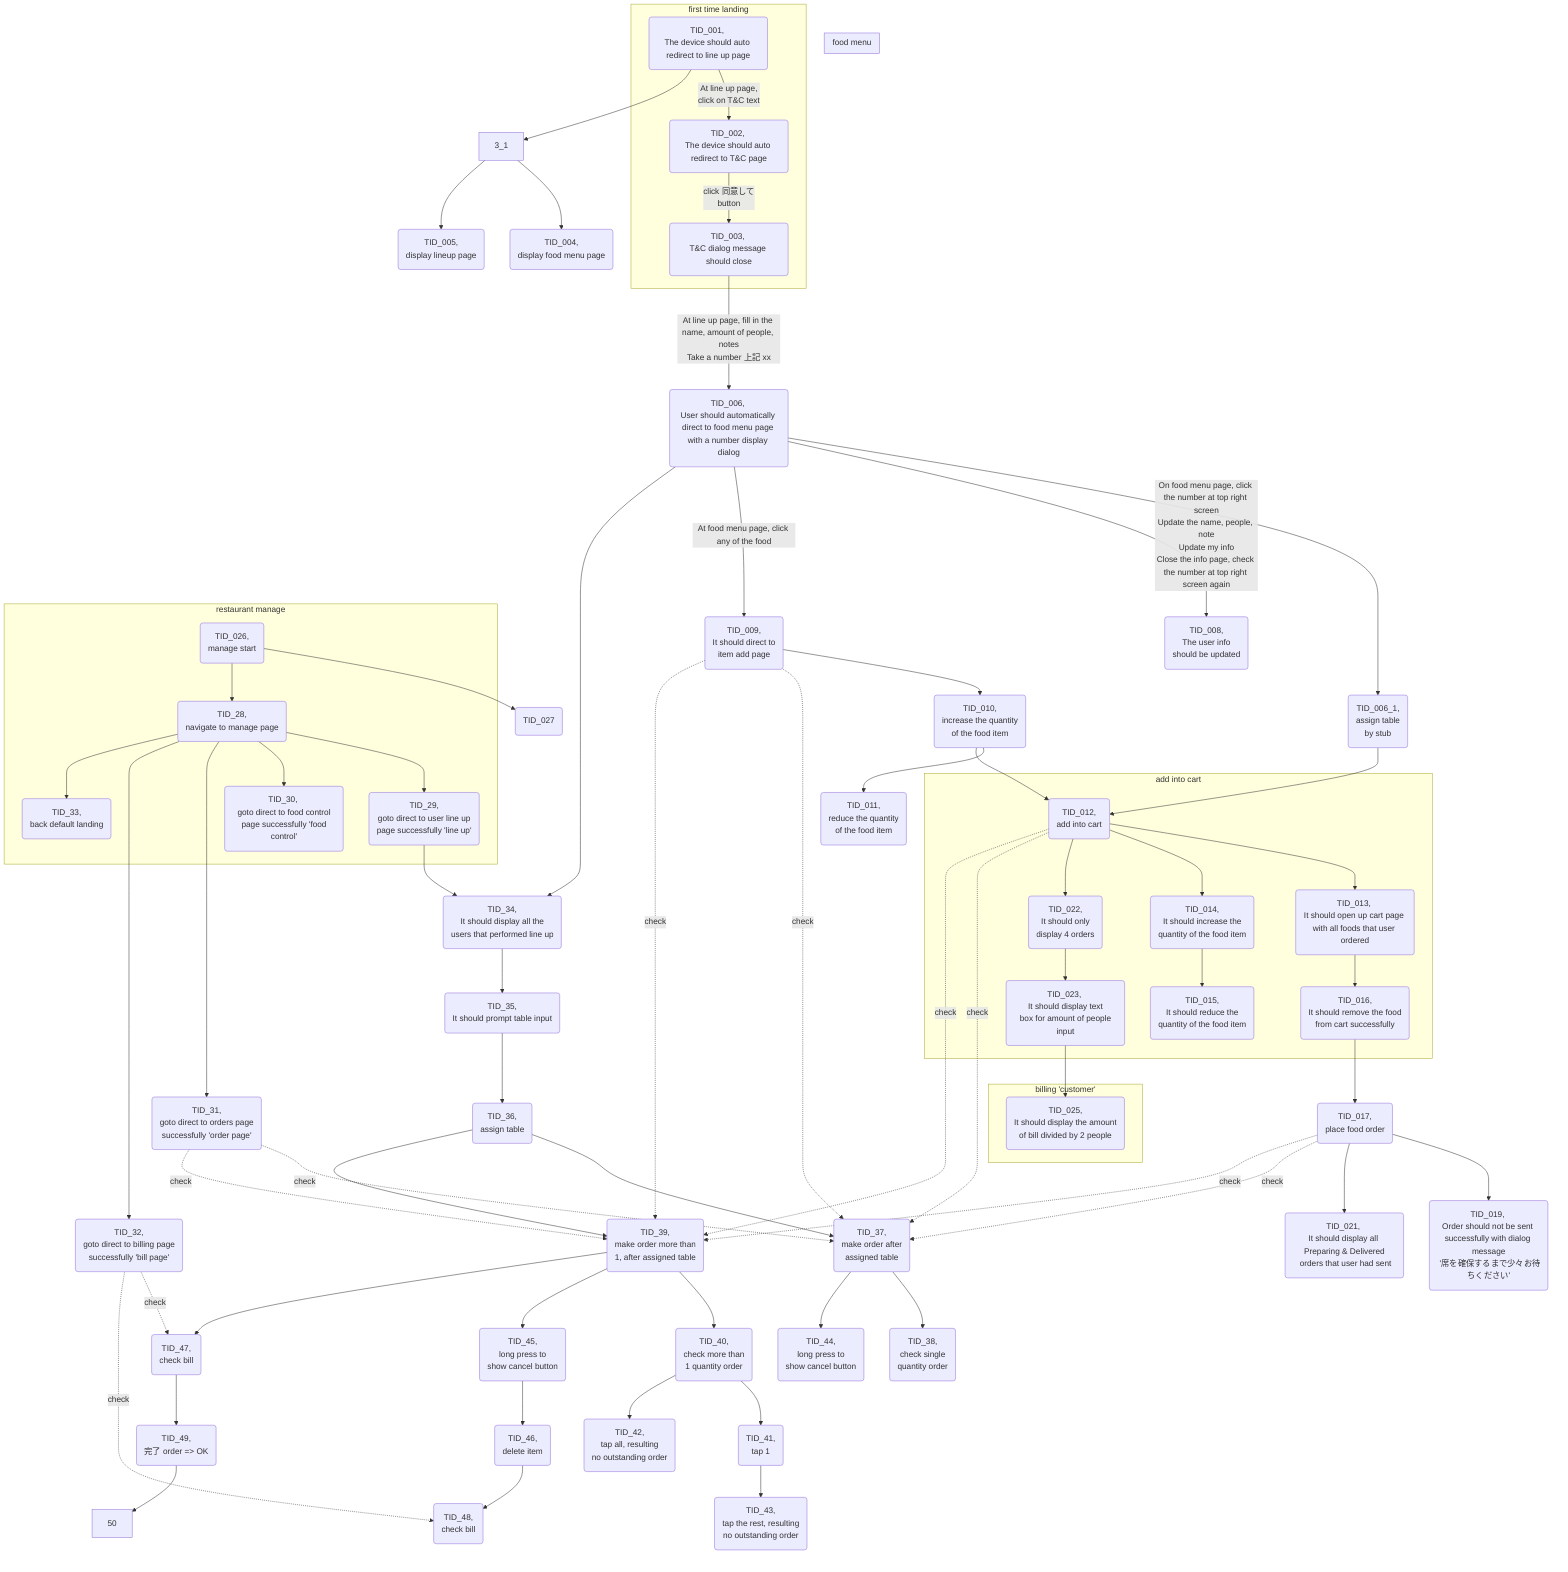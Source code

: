 graph TD
  subgraph first time landing
    1--At line up page,<br/> click on T&C text-->2
    2--click 同意して<br/> button-->3
  end
    1(TID_001, <br/>The device should auto redirect to line up page)
    2(TID_002, <br/>The device should auto redirect to T&C page)
    3(TID_003, <br/>T&C dialog message should close)

    6(TID_006, <br/>User should automatically direct to food menu page with a number display dialog)
    3--At line up page, fill in the name, amount of people, notes<br>Take a number 上記 xxx-->6

  subgraph food menu


  end

  subgraph restaurant manage
    26
    28
    33
    30
    29

  end

  subgraph add into cart
    12
    22
    13
    14
    15
    16
    23
  end

  subgraph billing 'customer'
    25
  end

  3_1-->4(TID_004, <br/>display food menu page)
  1-->3_1
  3_1-->5(TID_005, <br/>display lineup page)
  6-->6_1(TID_006_1, <br/>assign table<br/> by stub)
  6--On food menu page, click the number at top right screen<br/>Update the name, people, note<br/>Update my info<br/>Close the info page, check the number at top right screen again<br/>-->8(TID_008, <br/>The user info<br/> should be updated)
  6--At food menu page, click any of the food-->9(TID_009, <br/>It should direct to<br/> item add page)
  9-->10(TID_010, <br/>increase the quantity<br/> of the food item)
  10-->11(TID_011, <br/>reduce the quantity<br/> of the food item)
  6_1-->12
  10-->12(TID_012, <br/>add into cart)
  12-->13(TID_013, <br/>It should open up cart page <br/>with all foods that user ordered)
  12-->14(TID_014, <br/>It should increase the <br/>quantity of the food item)
  14-->15(TID_015, <br/>It should reduce the <br/>quantity of the food item)
  13-->16(TID_016, <br/>It should remove the food<br/> from cart successfully)
  16-->17(TID_017, <br/>place food order)
  17-->19(TID_019, <br/>Order should not be sent <br/>successfully with dialog message<br/> '席を確保するまで少々お待ちください')
  17-->21(TID_021, <br/>It should display all Preparing & Delivered<br/> orders that user had sent)
  12-->22(TID_022, <br/>It should only<br/> display 4 orders)
  22-->23(TID_023, <br/>It should display text<br/> box for amount of people input)
  23-->25(TID_025, <br/>It should display the amount<br/> of bill divided by 2 people)

  26(TID_026, <br/>manage start)-->27(TID_027)
  26-->28(TID_28, <br/>navigate to manage page)
  28-->29(TID_29, <br/>goto direct to user line up<br/> page successfully 'line up')
  28-->30(TID_30, <br/>goto direct to food control<br/> page successfully 'food control')
  28-->31(TID_31, <br/>goto direct to orders page<br/> successfully 'order page')
  28-->32(TID_32, <br/>goto direct to billing page<br/> successfully 'bill page')
  28-->33(TID_33, <br/>back default landing)
  29-->34(TID_34, <br/>It should display all the<br/> users that performed line up)
  6-->34
  34-->35(TID_35, <br/>It should prompt table input)
  35-->36(TID_36, <br/>assign table)
  36-->37(TID_37, <br/>make order after<br/> assigned table)
  9-. check .->37
  12-. check .->37
  17-. check .->37
  31-. check .->37
  37-->38(TID_38, <br/>check single<br/> quantity order)
  37-->44(TID_44, <br/>long press to<br/> show cancel button)

  36-->39(TID_39, <br/>make order more than<br/> 1, after assigned table)
  9-. check .->39
  12-. check .->39
  17-. check .->39
  31-. check .->39
  39-->40(TID_40, <br/>check more than<br/> 1 quantity order)

  40-->41(TID_41, <br/>tap 1)
  40-->42(TID_42, <br/>tap all, resulting<br/> no outstanding order)
  41-->43(TID_43, <br/>tap the rest, resulting<br/> no outstanding order)


  39-->45(TID_45, <br/>long press to<br/> show cancel button)

  45-->46(TID_46, <br/>delete item)

  39-->47(TID_47, <br/>check bill)
  32-. check .->47
  46-->48(TID_48, <br/>check bill)
  32-. check .->48

  47-->49(TID_49, <br/>完了 order => OK)

  49-->50